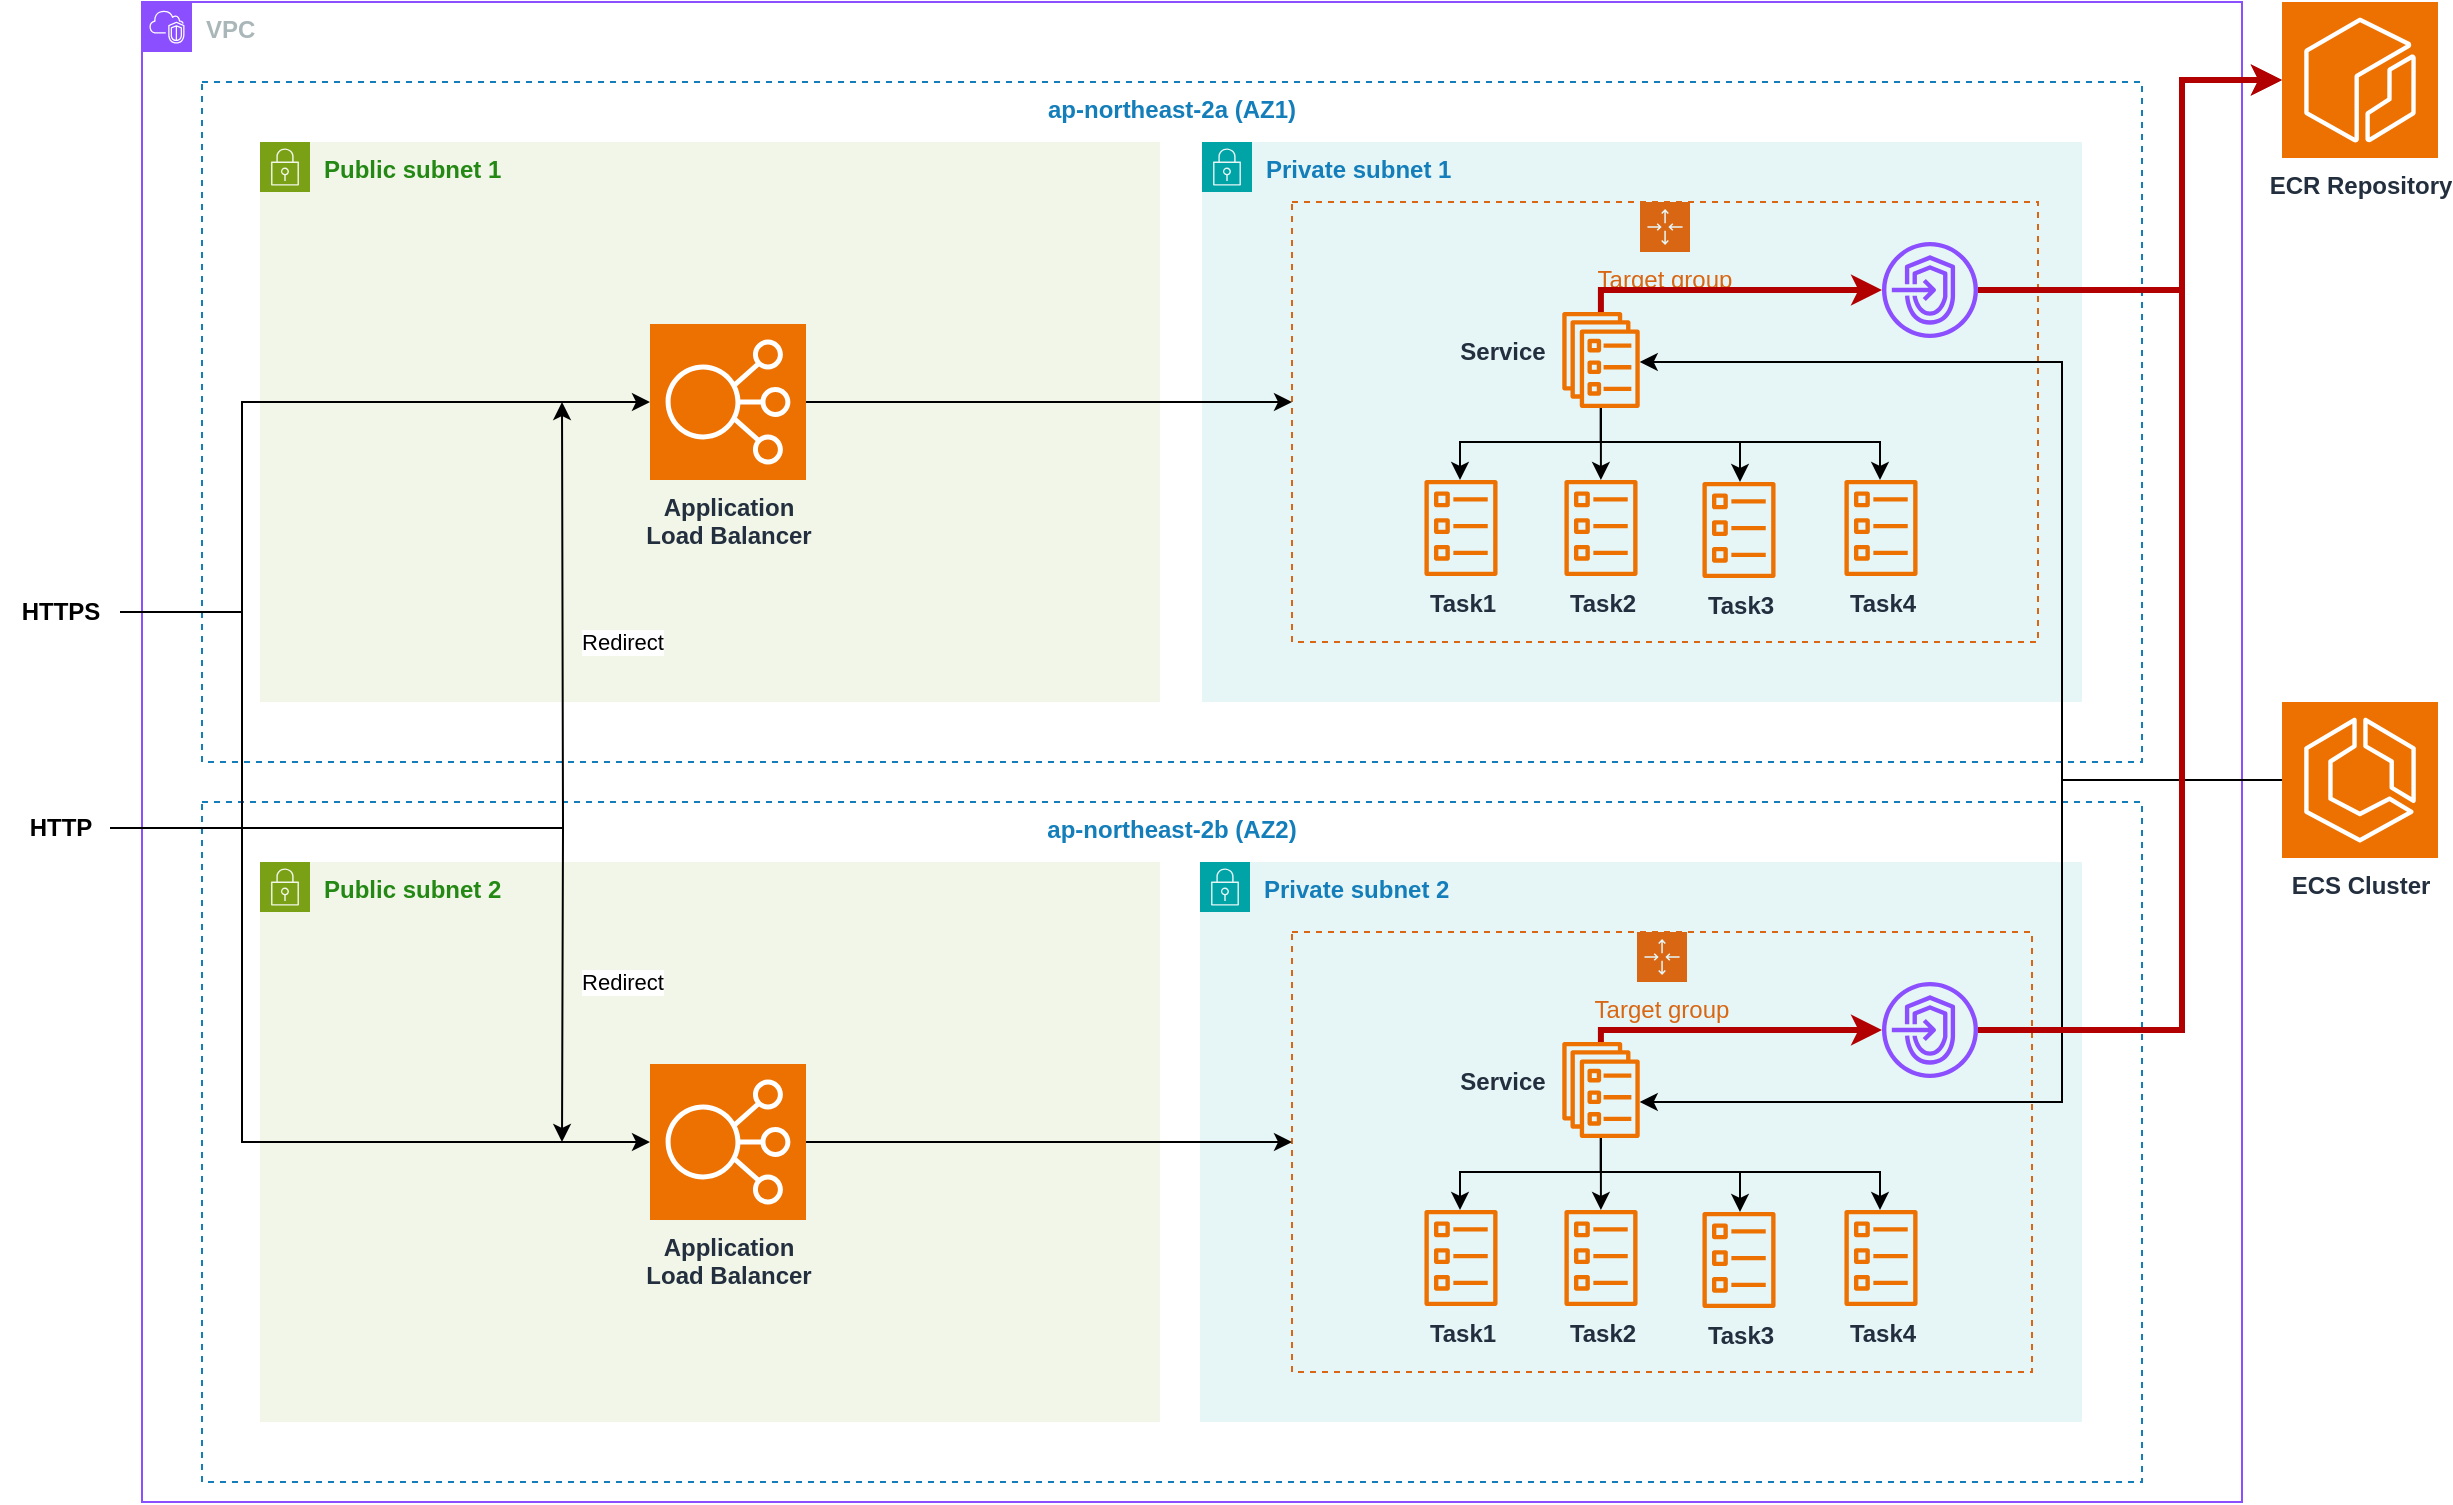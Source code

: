 <mxfile version="24.8.4">
  <diagram id="Ht1M8jgEwFfnCIfOTk4-" name="Page-1">
    <mxGraphModel dx="1466" dy="929" grid="1" gridSize="10" guides="1" tooltips="1" connect="1" arrows="1" fold="1" page="1" pageScale="1" pageWidth="1169" pageHeight="827" math="0" shadow="0">
      <root>
        <mxCell id="0" />
        <mxCell id="1" parent="0" />
        <mxCell id="FKsjfTGp6whfGJ9oONud-2" value="VPC" style="points=[[0,0],[0.25,0],[0.5,0],[0.75,0],[1,0],[1,0.25],[1,0.5],[1,0.75],[1,1],[0.75,1],[0.5,1],[0.25,1],[0,1],[0,0.75],[0,0.5],[0,0.25]];outlineConnect=0;gradientColor=none;html=1;whiteSpace=wrap;fontSize=12;fontStyle=1;container=1;pointerEvents=0;collapsible=0;recursiveResize=0;shape=mxgraph.aws4.group;grIcon=mxgraph.aws4.group_vpc2;strokeColor=#8C4FFF;fillColor=none;verticalAlign=top;align=left;spacingLeft=30;fontColor=#AAB7B8;dashed=0;labelBackgroundColor=none;spacingTop=0;textShadow=0;" vertex="1" parent="1">
          <mxGeometry x="80" y="40" width="1050" height="750" as="geometry" />
        </mxCell>
        <mxCell id="FKsjfTGp6whfGJ9oONud-7" value="ap-northeast-2a (AZ1)" style="fillColor=none;strokeColor=#147EBA;dashed=1;verticalAlign=top;fontStyle=1;fontColor=#147EBA;whiteSpace=wrap;html=1;labelBackgroundColor=none;spacingTop=0;textShadow=0;" vertex="1" parent="FKsjfTGp6whfGJ9oONud-2">
          <mxGeometry x="30" y="40" width="970" height="340" as="geometry" />
        </mxCell>
        <mxCell id="FKsjfTGp6whfGJ9oONud-1" value="Private subnet 1" style="points=[[0,0],[0.25,0],[0.5,0],[0.75,0],[1,0],[1,0.25],[1,0.5],[1,0.75],[1,1],[0.75,1],[0.5,1],[0.25,1],[0,1],[0,0.75],[0,0.5],[0,0.25]];outlineConnect=0;gradientColor=none;html=1;whiteSpace=wrap;fontSize=12;fontStyle=1;container=1;pointerEvents=0;collapsible=0;recursiveResize=0;shape=mxgraph.aws4.group;grIcon=mxgraph.aws4.group_security_group;grStroke=0;strokeColor=#00A4A6;fillColor=#E6F6F7;verticalAlign=top;align=left;spacingLeft=30;fontColor=#147EBA;dashed=0;labelBackgroundColor=none;spacingTop=0;textShadow=0;" vertex="1" parent="FKsjfTGp6whfGJ9oONud-2">
          <mxGeometry x="530" y="70" width="440" height="280" as="geometry" />
        </mxCell>
        <mxCell id="FKsjfTGp6whfGJ9oONud-54" value="" style="group" vertex="1" connectable="0" parent="FKsjfTGp6whfGJ9oONud-1">
          <mxGeometry x="45" y="30" width="373" height="220" as="geometry" />
        </mxCell>
        <mxCell id="FKsjfTGp6whfGJ9oONud-20" value="Task1" style="sketch=0;outlineConnect=0;fontColor=#232F3E;gradientColor=none;fillColor=#ED7100;strokeColor=none;dashed=0;verticalLabelPosition=bottom;verticalAlign=top;align=center;html=1;fontSize=12;fontStyle=1;aspect=fixed;pointerEvents=1;shape=mxgraph.aws4.ecs_task;labelBackgroundColor=none;spacingTop=0;textShadow=0;" vertex="1" parent="FKsjfTGp6whfGJ9oONud-54">
          <mxGeometry x="66" y="139" width="37" height="48" as="geometry" />
        </mxCell>
        <mxCell id="FKsjfTGp6whfGJ9oONud-22" value="Task2" style="sketch=0;outlineConnect=0;fontColor=#232F3E;gradientColor=none;fillColor=#ED7100;strokeColor=none;dashed=0;verticalLabelPosition=bottom;verticalAlign=top;align=center;html=1;fontSize=12;fontStyle=1;aspect=fixed;pointerEvents=1;shape=mxgraph.aws4.ecs_task;labelBackgroundColor=none;spacingTop=0;textShadow=0;" vertex="1" parent="FKsjfTGp6whfGJ9oONud-54">
          <mxGeometry x="136" y="139" width="37" height="48" as="geometry" />
        </mxCell>
        <mxCell id="FKsjfTGp6whfGJ9oONud-27" value="Task4" style="sketch=0;outlineConnect=0;fontColor=#232F3E;gradientColor=none;fillColor=#ED7100;strokeColor=none;dashed=0;verticalLabelPosition=bottom;verticalAlign=top;align=center;html=1;fontSize=12;fontStyle=1;aspect=fixed;pointerEvents=1;shape=mxgraph.aws4.ecs_task;labelBackgroundColor=none;spacingTop=0;textShadow=0;" vertex="1" parent="FKsjfTGp6whfGJ9oONud-54">
          <mxGeometry x="276" y="139" width="37" height="48" as="geometry" />
        </mxCell>
        <mxCell id="FKsjfTGp6whfGJ9oONud-31" value="Target group" style="points=[[0,0],[0.25,0],[0.5,0],[0.75,0],[1,0],[1,0.25],[1,0.5],[1,0.75],[1,1],[0.75,1],[0.5,1],[0.25,1],[0,1],[0,0.75],[0,0.5],[0,0.25]];outlineConnect=0;gradientColor=none;html=1;whiteSpace=wrap;fontSize=12;fontStyle=0;container=1;pointerEvents=0;collapsible=0;recursiveResize=0;shape=mxgraph.aws4.groupCenter;grIcon=mxgraph.aws4.group_auto_scaling_group;grStroke=1;strokeColor=#D86613;fillColor=none;verticalAlign=top;align=center;fontColor=#D86613;dashed=1;spacingTop=25;" vertex="1" parent="FKsjfTGp6whfGJ9oONud-54">
          <mxGeometry width="373" height="220" as="geometry" />
        </mxCell>
        <mxCell id="FKsjfTGp6whfGJ9oONud-6" value="ap-northeast-2b (AZ2)" style="fillColor=none;strokeColor=#147EBA;dashed=1;verticalAlign=top;fontStyle=1;fontColor=#147EBA;whiteSpace=wrap;html=1;labelBackgroundColor=none;spacingTop=0;textShadow=0;" vertex="1" parent="FKsjfTGp6whfGJ9oONud-2">
          <mxGeometry x="30" y="400" width="970" height="340" as="geometry" />
        </mxCell>
        <mxCell id="FKsjfTGp6whfGJ9oONud-4" value="Public subnet 2" style="points=[[0,0],[0.25,0],[0.5,0],[0.75,0],[1,0],[1,0.25],[1,0.5],[1,0.75],[1,1],[0.75,1],[0.5,1],[0.25,1],[0,1],[0,0.75],[0,0.5],[0,0.25]];outlineConnect=0;gradientColor=none;html=1;whiteSpace=wrap;fontSize=12;fontStyle=1;container=1;pointerEvents=0;collapsible=0;recursiveResize=0;shape=mxgraph.aws4.group;grIcon=mxgraph.aws4.group_security_group;grStroke=0;strokeColor=#7AA116;fillColor=#F2F6E8;verticalAlign=top;align=left;spacingLeft=30;fontColor=#248814;dashed=0;labelBackgroundColor=none;spacingTop=0;textShadow=0;" vertex="1" parent="FKsjfTGp6whfGJ9oONud-2">
          <mxGeometry x="59" y="430" width="450" height="280" as="geometry" />
        </mxCell>
        <mxCell id="FKsjfTGp6whfGJ9oONud-9" value="Application&lt;div&gt;Load Balancer&lt;/div&gt;" style="sketch=0;points=[[0,0,0],[0.25,0,0],[0.5,0,0],[0.75,0,0],[1,0,0],[0,1,0],[0.25,1,0],[0.5,1,0],[0.75,1,0],[1,1,0],[0,0.25,0],[0,0.5,0],[0,0.75,0],[1,0.25,0],[1,0.5,0],[1,0.75,0]];outlineConnect=0;fontColor=#232F3E;fillColor=#ED7100;strokeColor=#ffffff;dashed=0;verticalLabelPosition=bottom;verticalAlign=top;align=center;html=1;fontSize=12;fontStyle=1;aspect=fixed;shape=mxgraph.aws4.resourceIcon;resIcon=mxgraph.aws4.elastic_load_balancing;labelBackgroundColor=none;spacingTop=0;textShadow=0;" vertex="1" parent="FKsjfTGp6whfGJ9oONud-4">
          <mxGeometry x="195" y="101" width="78" height="78" as="geometry" />
        </mxCell>
        <mxCell id="FKsjfTGp6whfGJ9oONud-5" value="Private subnet 2" style="points=[[0,0],[0.25,0],[0.5,0],[0.75,0],[1,0],[1,0.25],[1,0.5],[1,0.75],[1,1],[0.75,1],[0.5,1],[0.25,1],[0,1],[0,0.75],[0,0.5],[0,0.25]];outlineConnect=0;gradientColor=none;html=1;whiteSpace=wrap;fontSize=12;fontStyle=1;container=1;pointerEvents=0;collapsible=0;recursiveResize=0;shape=mxgraph.aws4.group;grIcon=mxgraph.aws4.group_security_group;grStroke=0;strokeColor=#00A4A6;fillColor=#E6F6F7;verticalAlign=top;align=left;spacingLeft=30;fontColor=#147EBA;dashed=0;labelBackgroundColor=none;spacingTop=0;textShadow=0;" vertex="1" parent="FKsjfTGp6whfGJ9oONud-2">
          <mxGeometry x="529" y="430" width="441" height="280" as="geometry" />
        </mxCell>
        <mxCell id="FKsjfTGp6whfGJ9oONud-3" value="Public subnet 1" style="points=[[0,0],[0.25,0],[0.5,0],[0.75,0],[1,0],[1,0.25],[1,0.5],[1,0.75],[1,1],[0.75,1],[0.5,1],[0.25,1],[0,1],[0,0.75],[0,0.5],[0,0.25]];outlineConnect=0;gradientColor=none;html=1;whiteSpace=wrap;fontSize=12;fontStyle=1;container=1;pointerEvents=0;collapsible=0;recursiveResize=0;shape=mxgraph.aws4.group;grIcon=mxgraph.aws4.group_security_group;grStroke=0;strokeColor=#7AA116;fillColor=#F2F6E8;verticalAlign=top;align=left;spacingLeft=30;fontColor=#248814;dashed=0;labelBackgroundColor=none;spacingTop=0;textShadow=0;" vertex="1" parent="FKsjfTGp6whfGJ9oONud-2">
          <mxGeometry x="59" y="70" width="450" height="280" as="geometry" />
        </mxCell>
        <mxCell id="FKsjfTGp6whfGJ9oONud-8" value="Application&lt;div&gt;Load Balancer&lt;/div&gt;" style="sketch=0;points=[[0,0,0],[0.25,0,0],[0.5,0,0],[0.75,0,0],[1,0,0],[0,1,0],[0.25,1,0],[0.5,1,0],[0.75,1,0],[1,1,0],[0,0.25,0],[0,0.5,0],[0,0.75,0],[1,0.25,0],[1,0.5,0],[1,0.75,0]];outlineConnect=0;fontColor=#232F3E;fillColor=#ED7100;strokeColor=#ffffff;dashed=0;verticalLabelPosition=bottom;verticalAlign=top;align=center;html=1;fontSize=12;fontStyle=1;aspect=fixed;shape=mxgraph.aws4.resourceIcon;resIcon=mxgraph.aws4.elastic_load_balancing;labelBackgroundColor=none;spacingTop=0;textShadow=0;" vertex="1" parent="FKsjfTGp6whfGJ9oONud-3">
          <mxGeometry x="195" y="91" width="78" height="78" as="geometry" />
        </mxCell>
        <mxCell id="FKsjfTGp6whfGJ9oONud-24" style="edgeStyle=orthogonalEdgeStyle;rounded=0;orthogonalLoop=1;jettySize=auto;html=1;labelBackgroundColor=none;fontStyle=1;spacingTop=0;textShadow=0;" edge="1" parent="FKsjfTGp6whfGJ9oONud-2" source="FKsjfTGp6whfGJ9oONud-19" target="FKsjfTGp6whfGJ9oONud-20">
          <mxGeometry relative="1" as="geometry">
            <Array as="points">
              <mxPoint x="730" y="220" />
              <mxPoint x="659" y="220" />
            </Array>
          </mxGeometry>
        </mxCell>
        <mxCell id="FKsjfTGp6whfGJ9oONud-25" style="edgeStyle=orthogonalEdgeStyle;rounded=0;orthogonalLoop=1;jettySize=auto;html=1;labelBackgroundColor=none;fontStyle=1;spacingTop=0;textShadow=0;" edge="1" parent="FKsjfTGp6whfGJ9oONud-2" source="FKsjfTGp6whfGJ9oONud-19" target="FKsjfTGp6whfGJ9oONud-22">
          <mxGeometry relative="1" as="geometry">
            <Array as="points">
              <mxPoint x="730" y="220" />
              <mxPoint x="729" y="220" />
            </Array>
          </mxGeometry>
        </mxCell>
        <mxCell id="FKsjfTGp6whfGJ9oONud-26" style="edgeStyle=orthogonalEdgeStyle;rounded=0;orthogonalLoop=1;jettySize=auto;html=1;labelBackgroundColor=none;fontStyle=1;spacingTop=0;textShadow=0;" edge="1" parent="FKsjfTGp6whfGJ9oONud-2" source="FKsjfTGp6whfGJ9oONud-19" target="FKsjfTGp6whfGJ9oONud-23">
          <mxGeometry relative="1" as="geometry">
            <Array as="points">
              <mxPoint x="730" y="220" />
              <mxPoint x="799" y="220" />
            </Array>
          </mxGeometry>
        </mxCell>
        <mxCell id="FKsjfTGp6whfGJ9oONud-28" style="edgeStyle=orthogonalEdgeStyle;rounded=0;orthogonalLoop=1;jettySize=auto;html=1;labelBackgroundColor=none;fontStyle=1;spacingTop=0;textShadow=0;" edge="1" parent="FKsjfTGp6whfGJ9oONud-2" source="FKsjfTGp6whfGJ9oONud-19" target="FKsjfTGp6whfGJ9oONud-27">
          <mxGeometry relative="1" as="geometry">
            <Array as="points">
              <mxPoint x="730" y="220" />
              <mxPoint x="869" y="220" />
            </Array>
          </mxGeometry>
        </mxCell>
        <mxCell id="FKsjfTGp6whfGJ9oONud-83" style="edgeStyle=orthogonalEdgeStyle;rounded=0;orthogonalLoop=1;jettySize=auto;html=1;strokeWidth=3;fillColor=#e51400;strokeColor=#B20000;" edge="1" parent="FKsjfTGp6whfGJ9oONud-2" source="FKsjfTGp6whfGJ9oONud-19" target="FKsjfTGp6whfGJ9oONud-80">
          <mxGeometry relative="1" as="geometry">
            <Array as="points">
              <mxPoint x="729" y="144" />
            </Array>
          </mxGeometry>
        </mxCell>
        <mxCell id="FKsjfTGp6whfGJ9oONud-19" value="Service" style="sketch=0;outlineConnect=0;fontColor=#232F3E;gradientColor=none;fillColor=#ED7100;strokeColor=none;dashed=0;verticalLabelPosition=bottom;verticalAlign=top;align=center;html=1;fontSize=12;fontStyle=1;aspect=fixed;pointerEvents=1;shape=mxgraph.aws4.ecs_service;labelBackgroundColor=none;spacingTop=0;textShadow=0;spacingLeft=0;spacingBottom=0;spacing=-40;spacingRight=100;" vertex="1" parent="FKsjfTGp6whfGJ9oONud-2">
          <mxGeometry x="710" y="155" width="39" height="48" as="geometry" />
        </mxCell>
        <mxCell id="FKsjfTGp6whfGJ9oONud-23" value="Task3" style="sketch=0;outlineConnect=0;fontColor=#232F3E;gradientColor=none;fillColor=#ED7100;strokeColor=none;dashed=0;verticalLabelPosition=bottom;verticalAlign=top;align=center;html=1;fontSize=12;fontStyle=1;aspect=fixed;pointerEvents=1;shape=mxgraph.aws4.ecs_task;labelBackgroundColor=none;spacingTop=0;textShadow=0;" vertex="1" parent="FKsjfTGp6whfGJ9oONud-2">
          <mxGeometry x="780" y="240" width="37" height="48" as="geometry" />
        </mxCell>
        <mxCell id="FKsjfTGp6whfGJ9oONud-33" style="edgeStyle=orthogonalEdgeStyle;rounded=0;orthogonalLoop=1;jettySize=auto;html=1;" edge="1" parent="FKsjfTGp6whfGJ9oONud-2" source="FKsjfTGp6whfGJ9oONud-8" target="FKsjfTGp6whfGJ9oONud-31">
          <mxGeometry relative="1" as="geometry">
            <mxPoint x="570" y="200" as="targetPoint" />
            <Array as="points">
              <mxPoint x="520" y="200" />
              <mxPoint x="520" y="200" />
            </Array>
          </mxGeometry>
        </mxCell>
        <mxCell id="FKsjfTGp6whfGJ9oONud-80" value="" style="sketch=0;outlineConnect=0;fontColor=#232F3E;gradientColor=none;fillColor=#8C4FFF;strokeColor=none;dashed=0;verticalLabelPosition=bottom;verticalAlign=top;align=center;html=1;fontSize=12;fontStyle=0;aspect=fixed;pointerEvents=1;shape=mxgraph.aws4.endpoints;" vertex="1" parent="FKsjfTGp6whfGJ9oONud-2">
          <mxGeometry x="870" y="120" width="48" height="48" as="geometry" />
        </mxCell>
        <mxCell id="FKsjfTGp6whfGJ9oONud-15" value="HTTPS" style="text;html=1;align=center;verticalAlign=middle;resizable=0;points=[];autosize=1;strokeColor=none;fillColor=none;labelBackgroundColor=none;fontStyle=1;spacingTop=0;textShadow=0;" vertex="1" parent="1">
          <mxGeometry x="9" y="330" width="60" height="30" as="geometry" />
        </mxCell>
        <mxCell id="FKsjfTGp6whfGJ9oONud-73" value="Redirect" style="edgeStyle=orthogonalEdgeStyle;rounded=0;orthogonalLoop=1;jettySize=auto;html=1;" edge="1" parent="1" source="FKsjfTGp6whfGJ9oONud-16">
          <mxGeometry x="0.582" y="30" relative="1" as="geometry">
            <mxPoint x="290" y="610" as="targetPoint" />
            <mxPoint as="offset" />
          </mxGeometry>
        </mxCell>
        <mxCell id="FKsjfTGp6whfGJ9oONud-74" value="Redirect" style="edgeStyle=orthogonalEdgeStyle;rounded=0;orthogonalLoop=1;jettySize=auto;html=1;" edge="1" parent="1" source="FKsjfTGp6whfGJ9oONud-16">
          <mxGeometry x="0.454" y="-30" relative="1" as="geometry">
            <mxPoint x="290" y="240" as="targetPoint" />
            <mxPoint as="offset" />
          </mxGeometry>
        </mxCell>
        <mxCell id="FKsjfTGp6whfGJ9oONud-16" value="HTTP" style="text;html=1;align=center;verticalAlign=middle;resizable=0;points=[];autosize=1;strokeColor=none;fillColor=none;labelBackgroundColor=none;fontStyle=1;spacingTop=0;textShadow=0;" vertex="1" parent="1">
          <mxGeometry x="14" y="438" width="50" height="30" as="geometry" />
        </mxCell>
        <mxCell id="FKsjfTGp6whfGJ9oONud-71" style="edgeStyle=orthogonalEdgeStyle;rounded=0;orthogonalLoop=1;jettySize=auto;html=1;" edge="1" parent="1" source="FKsjfTGp6whfGJ9oONud-18" target="FKsjfTGp6whfGJ9oONud-69">
          <mxGeometry relative="1" as="geometry">
            <Array as="points">
              <mxPoint x="1040" y="429" />
              <mxPoint x="1040" y="590" />
            </Array>
          </mxGeometry>
        </mxCell>
        <mxCell id="FKsjfTGp6whfGJ9oONud-18" value="ECS Cluster" style="sketch=0;points=[[0,0,0],[0.25,0,0],[0.5,0,0],[0.75,0,0],[1,0,0],[0,1,0],[0.25,1,0],[0.5,1,0],[0.75,1,0],[1,1,0],[0,0.25,0],[0,0.5,0],[0,0.75,0],[1,0.25,0],[1,0.5,0],[1,0.75,0]];outlineConnect=0;fontColor=#232F3E;fillColor=#ED7100;strokeColor=#ffffff;dashed=0;verticalLabelPosition=bottom;verticalAlign=top;align=center;html=1;fontSize=12;fontStyle=1;aspect=fixed;shape=mxgraph.aws4.resourceIcon;resIcon=mxgraph.aws4.ecs;labelBackgroundColor=none;spacingTop=0;textShadow=0;" vertex="1" parent="1">
          <mxGeometry x="1150" y="390" width="78" height="78" as="geometry" />
        </mxCell>
        <mxCell id="FKsjfTGp6whfGJ9oONud-21" style="edgeStyle=orthogonalEdgeStyle;rounded=0;orthogonalLoop=1;jettySize=auto;html=1;labelBackgroundColor=none;fontStyle=1;spacingTop=0;textShadow=0;" edge="1" parent="1" source="FKsjfTGp6whfGJ9oONud-18" target="FKsjfTGp6whfGJ9oONud-19">
          <mxGeometry relative="1" as="geometry">
            <Array as="points">
              <mxPoint x="1040" y="429" />
              <mxPoint x="1040" y="220" />
            </Array>
          </mxGeometry>
        </mxCell>
        <mxCell id="FKsjfTGp6whfGJ9oONud-60" value="" style="group" vertex="1" connectable="0" parent="1">
          <mxGeometry x="655" y="505" width="370" height="220" as="geometry" />
        </mxCell>
        <mxCell id="FKsjfTGp6whfGJ9oONud-61" value="Task1" style="sketch=0;outlineConnect=0;fontColor=#232F3E;gradientColor=none;fillColor=#ED7100;strokeColor=none;dashed=0;verticalLabelPosition=bottom;verticalAlign=top;align=center;html=1;fontSize=12;fontStyle=1;aspect=fixed;pointerEvents=1;shape=mxgraph.aws4.ecs_task;labelBackgroundColor=none;spacingTop=0;textShadow=0;" vertex="1" parent="FKsjfTGp6whfGJ9oONud-60">
          <mxGeometry x="66" y="139" width="37" height="48" as="geometry" />
        </mxCell>
        <mxCell id="FKsjfTGp6whfGJ9oONud-62" value="Task2" style="sketch=0;outlineConnect=0;fontColor=#232F3E;gradientColor=none;fillColor=#ED7100;strokeColor=none;dashed=0;verticalLabelPosition=bottom;verticalAlign=top;align=center;html=1;fontSize=12;fontStyle=1;aspect=fixed;pointerEvents=1;shape=mxgraph.aws4.ecs_task;labelBackgroundColor=none;spacingTop=0;textShadow=0;" vertex="1" parent="FKsjfTGp6whfGJ9oONud-60">
          <mxGeometry x="136" y="139" width="37" height="48" as="geometry" />
        </mxCell>
        <mxCell id="FKsjfTGp6whfGJ9oONud-63" value="Task4" style="sketch=0;outlineConnect=0;fontColor=#232F3E;gradientColor=none;fillColor=#ED7100;strokeColor=none;dashed=0;verticalLabelPosition=bottom;verticalAlign=top;align=center;html=1;fontSize=12;fontStyle=1;aspect=fixed;pointerEvents=1;shape=mxgraph.aws4.ecs_task;labelBackgroundColor=none;spacingTop=0;textShadow=0;" vertex="1" parent="FKsjfTGp6whfGJ9oONud-60">
          <mxGeometry x="276" y="139" width="37" height="48" as="geometry" />
        </mxCell>
        <mxCell id="FKsjfTGp6whfGJ9oONud-64" value="Target group" style="points=[[0,0],[0.25,0],[0.5,0],[0.75,0],[1,0],[1,0.25],[1,0.5],[1,0.75],[1,1],[0.75,1],[0.5,1],[0.25,1],[0,1],[0,0.75],[0,0.5],[0,0.25]];outlineConnect=0;gradientColor=none;html=1;whiteSpace=wrap;fontSize=12;fontStyle=0;container=1;pointerEvents=0;collapsible=0;recursiveResize=0;shape=mxgraph.aws4.groupCenter;grIcon=mxgraph.aws4.group_auto_scaling_group;grStroke=1;strokeColor=#D86613;fillColor=none;verticalAlign=top;align=center;fontColor=#D86613;dashed=1;spacingTop=25;" vertex="1" parent="FKsjfTGp6whfGJ9oONud-60">
          <mxGeometry width="370" height="220" as="geometry" />
        </mxCell>
        <mxCell id="FKsjfTGp6whfGJ9oONud-81" value="" style="sketch=0;outlineConnect=0;fontColor=#232F3E;gradientColor=none;fillColor=#8C4FFF;strokeColor=none;dashed=0;verticalLabelPosition=bottom;verticalAlign=top;align=center;html=1;fontSize=12;fontStyle=0;aspect=fixed;pointerEvents=1;shape=mxgraph.aws4.endpoints;" vertex="1" parent="FKsjfTGp6whfGJ9oONud-60">
          <mxGeometry x="295" y="25" width="48" height="48" as="geometry" />
        </mxCell>
        <mxCell id="FKsjfTGp6whfGJ9oONud-65" style="edgeStyle=orthogonalEdgeStyle;rounded=0;orthogonalLoop=1;jettySize=auto;html=1;labelBackgroundColor=none;fontStyle=1;spacingTop=0;textShadow=0;" edge="1" parent="1" source="FKsjfTGp6whfGJ9oONud-69" target="FKsjfTGp6whfGJ9oONud-61">
          <mxGeometry relative="1" as="geometry">
            <Array as="points">
              <mxPoint x="810" y="625" />
              <mxPoint x="739" y="625" />
            </Array>
          </mxGeometry>
        </mxCell>
        <mxCell id="FKsjfTGp6whfGJ9oONud-66" style="edgeStyle=orthogonalEdgeStyle;rounded=0;orthogonalLoop=1;jettySize=auto;html=1;labelBackgroundColor=none;fontStyle=1;spacingTop=0;textShadow=0;" edge="1" parent="1" source="FKsjfTGp6whfGJ9oONud-69" target="FKsjfTGp6whfGJ9oONud-62">
          <mxGeometry relative="1" as="geometry">
            <Array as="points">
              <mxPoint x="810" y="625" />
              <mxPoint x="809" y="625" />
            </Array>
          </mxGeometry>
        </mxCell>
        <mxCell id="FKsjfTGp6whfGJ9oONud-67" style="edgeStyle=orthogonalEdgeStyle;rounded=0;orthogonalLoop=1;jettySize=auto;html=1;labelBackgroundColor=none;fontStyle=1;spacingTop=0;textShadow=0;" edge="1" parent="1" source="FKsjfTGp6whfGJ9oONud-69" target="FKsjfTGp6whfGJ9oONud-70">
          <mxGeometry relative="1" as="geometry">
            <Array as="points">
              <mxPoint x="810" y="625" />
              <mxPoint x="879" y="625" />
            </Array>
          </mxGeometry>
        </mxCell>
        <mxCell id="FKsjfTGp6whfGJ9oONud-68" style="edgeStyle=orthogonalEdgeStyle;rounded=0;orthogonalLoop=1;jettySize=auto;html=1;labelBackgroundColor=none;fontStyle=1;spacingTop=0;textShadow=0;" edge="1" parent="1" source="FKsjfTGp6whfGJ9oONud-69" target="FKsjfTGp6whfGJ9oONud-63">
          <mxGeometry relative="1" as="geometry">
            <Array as="points">
              <mxPoint x="810" y="625" />
              <mxPoint x="949" y="625" />
            </Array>
          </mxGeometry>
        </mxCell>
        <mxCell id="FKsjfTGp6whfGJ9oONud-82" style="edgeStyle=orthogonalEdgeStyle;rounded=0;orthogonalLoop=1;jettySize=auto;html=1;strokeWidth=3;fillColor=#e51400;strokeColor=#B20000;" edge="1" parent="1" source="FKsjfTGp6whfGJ9oONud-69" target="FKsjfTGp6whfGJ9oONud-81">
          <mxGeometry relative="1" as="geometry">
            <Array as="points">
              <mxPoint x="809" y="554" />
            </Array>
          </mxGeometry>
        </mxCell>
        <mxCell id="FKsjfTGp6whfGJ9oONud-69" value="Service" style="sketch=0;outlineConnect=0;fontColor=#232F3E;gradientColor=none;fillColor=#ED7100;strokeColor=none;dashed=0;verticalLabelPosition=bottom;verticalAlign=top;align=center;html=1;fontSize=12;fontStyle=1;aspect=fixed;pointerEvents=1;shape=mxgraph.aws4.ecs_service;labelBackgroundColor=none;spacingTop=0;textShadow=0;spacingLeft=0;spacingBottom=0;spacing=-40;spacingRight=100;" vertex="1" parent="1">
          <mxGeometry x="790" y="560" width="39" height="48" as="geometry" />
        </mxCell>
        <mxCell id="FKsjfTGp6whfGJ9oONud-70" value="Task3" style="sketch=0;outlineConnect=0;fontColor=#232F3E;gradientColor=none;fillColor=#ED7100;strokeColor=none;dashed=0;verticalLabelPosition=bottom;verticalAlign=top;align=center;html=1;fontSize=12;fontStyle=1;aspect=fixed;pointerEvents=1;shape=mxgraph.aws4.ecs_task;labelBackgroundColor=none;spacingTop=0;textShadow=0;" vertex="1" parent="1">
          <mxGeometry x="860" y="645" width="37" height="48" as="geometry" />
        </mxCell>
        <mxCell id="FKsjfTGp6whfGJ9oONud-72" style="edgeStyle=orthogonalEdgeStyle;rounded=0;orthogonalLoop=1;jettySize=auto;html=1;entryX=0;entryY=0.5;entryDx=0;entryDy=0;entryPerimeter=0;" edge="1" parent="1" source="FKsjfTGp6whfGJ9oONud-15" target="FKsjfTGp6whfGJ9oONud-9">
          <mxGeometry relative="1" as="geometry">
            <Array as="points">
              <mxPoint x="130" y="345" />
              <mxPoint x="130" y="610" />
            </Array>
          </mxGeometry>
        </mxCell>
        <mxCell id="FKsjfTGp6whfGJ9oONud-75" style="edgeStyle=orthogonalEdgeStyle;rounded=0;orthogonalLoop=1;jettySize=auto;html=1;entryX=0;entryY=0.5;entryDx=0;entryDy=0;entryPerimeter=0;" edge="1" parent="1" source="FKsjfTGp6whfGJ9oONud-15" target="FKsjfTGp6whfGJ9oONud-8">
          <mxGeometry relative="1" as="geometry">
            <Array as="points">
              <mxPoint x="130" y="345" />
              <mxPoint x="130" y="240" />
            </Array>
          </mxGeometry>
        </mxCell>
        <mxCell id="FKsjfTGp6whfGJ9oONud-76" style="edgeStyle=orthogonalEdgeStyle;rounded=0;orthogonalLoop=1;jettySize=auto;html=1;" edge="1" parent="1" source="FKsjfTGp6whfGJ9oONud-9" target="FKsjfTGp6whfGJ9oONud-64">
          <mxGeometry relative="1" as="geometry">
            <Array as="points">
              <mxPoint x="600" y="610" />
              <mxPoint x="600" y="610" />
            </Array>
          </mxGeometry>
        </mxCell>
        <mxCell id="FKsjfTGp6whfGJ9oONud-78" value="ECR Repository" style="sketch=0;points=[[0,0,0],[0.25,0,0],[0.5,0,0],[0.75,0,0],[1,0,0],[0,1,0],[0.25,1,0],[0.5,1,0],[0.75,1,0],[1,1,0],[0,0.25,0],[0,0.5,0],[0,0.75,0],[1,0.25,0],[1,0.5,0],[1,0.75,0]];outlineConnect=0;fontColor=#232F3E;fillColor=#ED7100;strokeColor=#ffffff;dashed=0;verticalLabelPosition=bottom;verticalAlign=top;align=center;html=1;fontSize=12;fontStyle=1;aspect=fixed;shape=mxgraph.aws4.resourceIcon;resIcon=mxgraph.aws4.ecr;" vertex="1" parent="1">
          <mxGeometry x="1150" y="40" width="78" height="78" as="geometry" />
        </mxCell>
        <mxCell id="FKsjfTGp6whfGJ9oONud-84" style="edgeStyle=orthogonalEdgeStyle;rounded=0;orthogonalLoop=1;jettySize=auto;html=1;entryX=0;entryY=0.5;entryDx=0;entryDy=0;entryPerimeter=0;strokeWidth=3;fillColor=#e51400;strokeColor=#B20000;" edge="1" parent="1" source="FKsjfTGp6whfGJ9oONud-80" target="FKsjfTGp6whfGJ9oONud-78">
          <mxGeometry relative="1" as="geometry">
            <Array as="points">
              <mxPoint x="1100" y="184" />
              <mxPoint x="1100" y="79" />
            </Array>
          </mxGeometry>
        </mxCell>
        <mxCell id="FKsjfTGp6whfGJ9oONud-85" style="edgeStyle=orthogonalEdgeStyle;rounded=0;orthogonalLoop=1;jettySize=auto;html=1;entryX=0;entryY=0.5;entryDx=0;entryDy=0;entryPerimeter=0;strokeWidth=3;fillColor=#e51400;strokeColor=#B20000;" edge="1" parent="1" source="FKsjfTGp6whfGJ9oONud-81" target="FKsjfTGp6whfGJ9oONud-78">
          <mxGeometry relative="1" as="geometry">
            <Array as="points">
              <mxPoint x="1100" y="554" />
              <mxPoint x="1100" y="79" />
            </Array>
          </mxGeometry>
        </mxCell>
      </root>
    </mxGraphModel>
  </diagram>
</mxfile>
